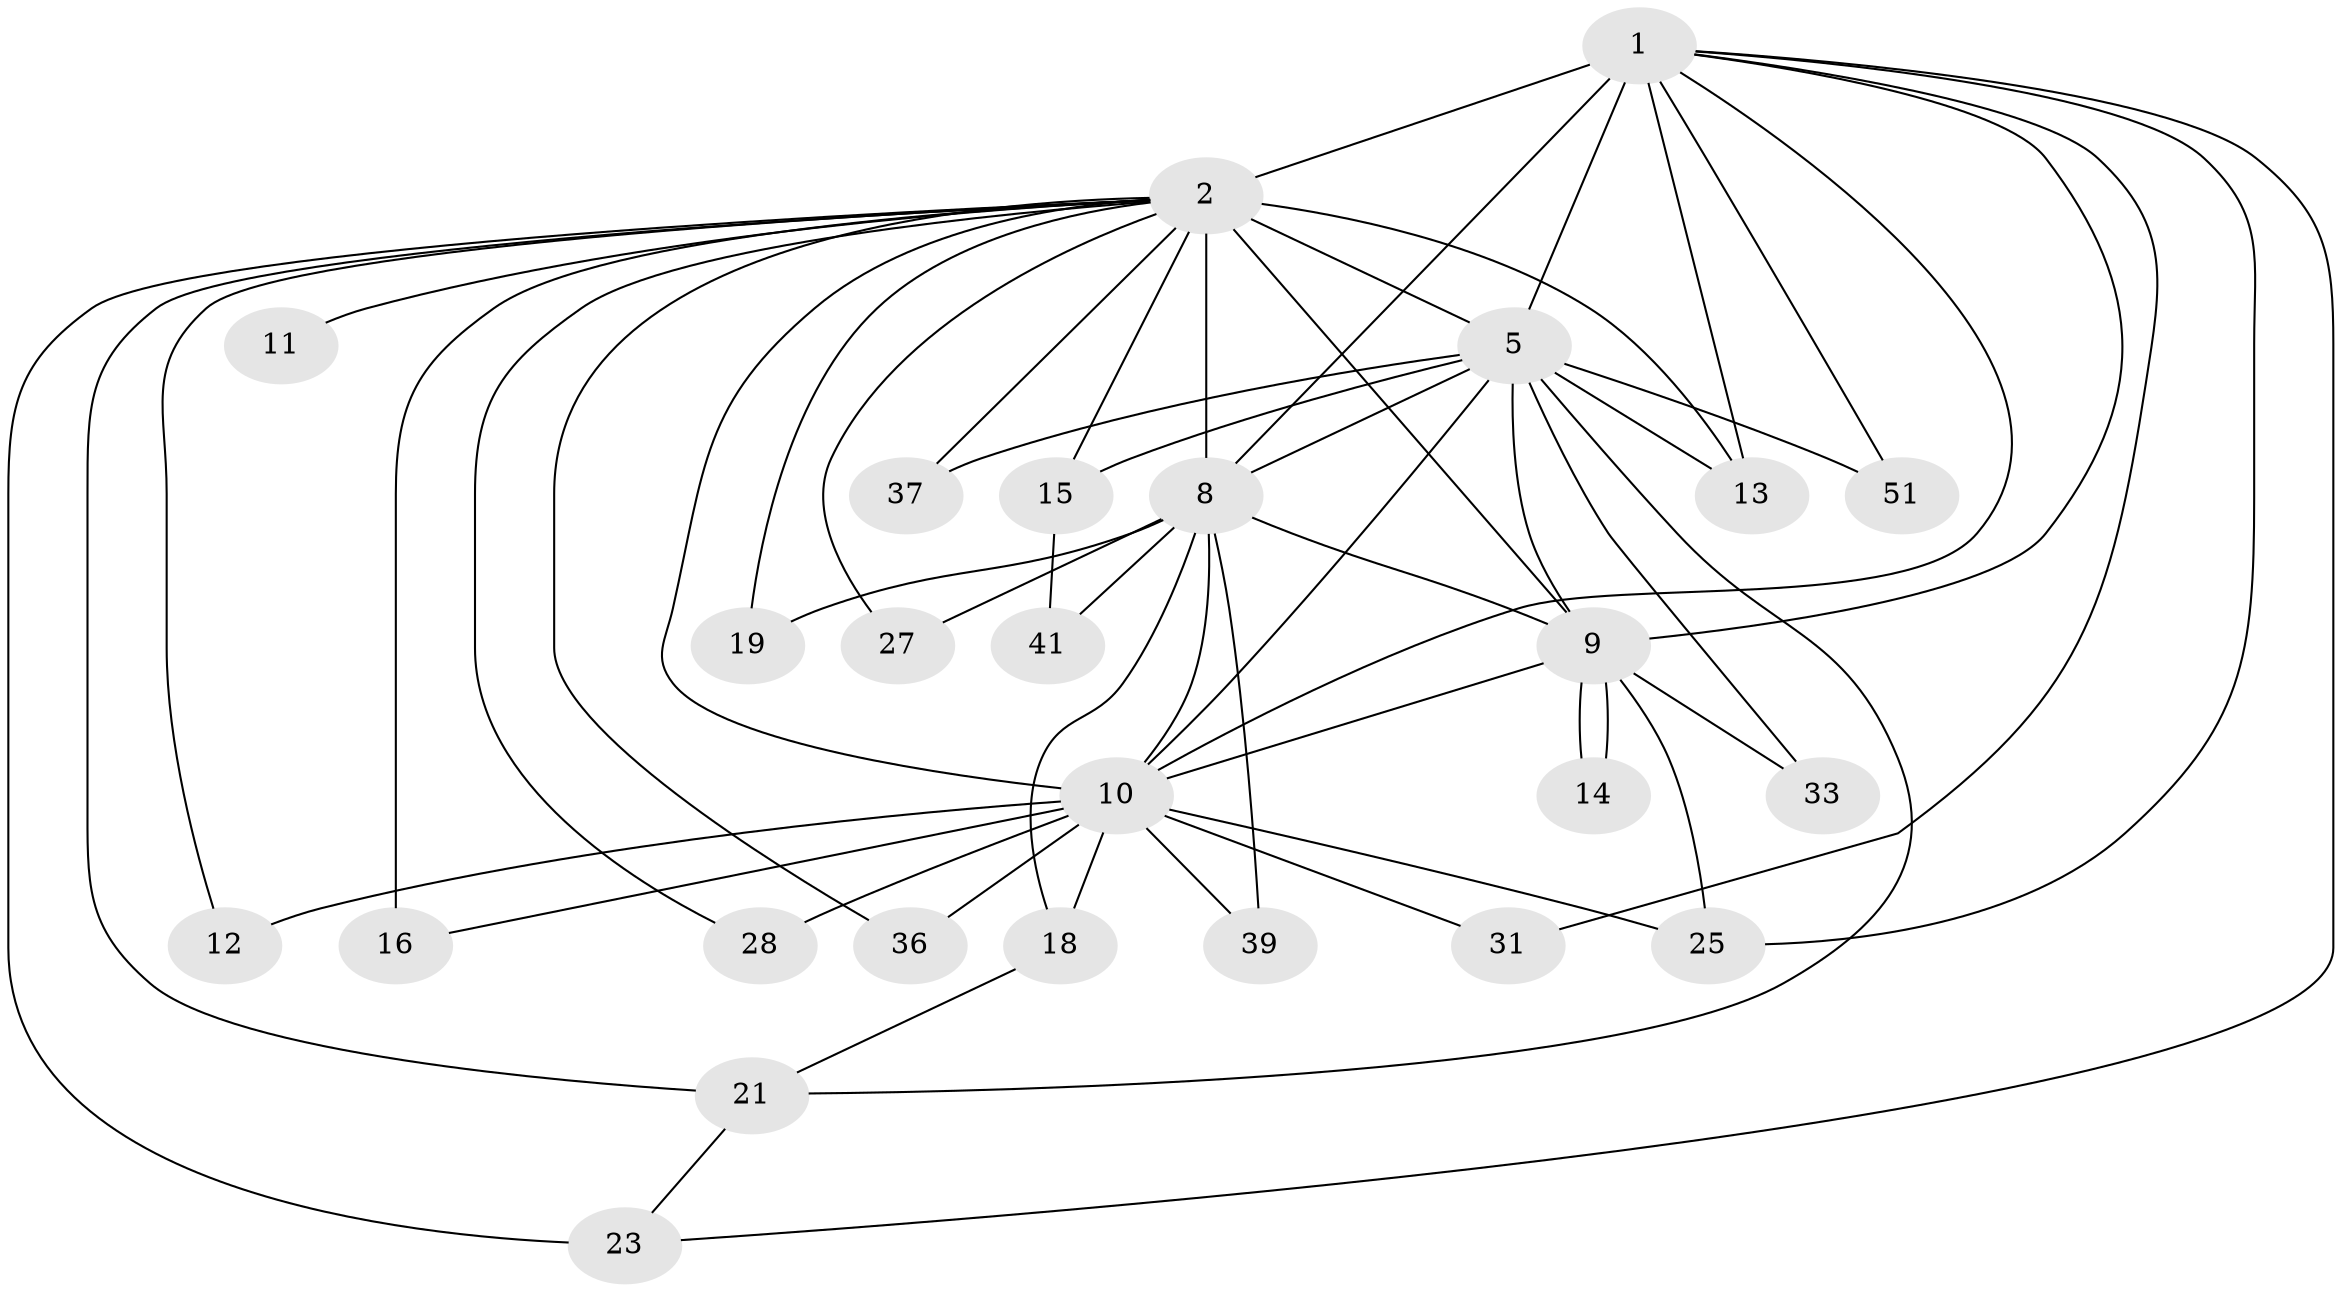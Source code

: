 // original degree distribution, {14: 0.038461538461538464, 11: 0.019230769230769232, 13: 0.038461538461538464, 19: 0.019230769230769232, 20: 0.019230769230769232, 16: 0.019230769230769232, 17: 0.019230769230769232, 23: 0.019230769230769232, 2: 0.5961538461538461, 3: 0.15384615384615385, 4: 0.057692307692307696}
// Generated by graph-tools (version 1.1) at 2025/13/03/09/25 04:13:40]
// undirected, 26 vertices, 58 edges
graph export_dot {
graph [start="1"]
  node [color=gray90,style=filled];
  1;
  2 [super="+3+4+50+6+38"];
  5 [super="+7"];
  8;
  9 [super="+17+32"];
  10 [super="+20"];
  11;
  12;
  13;
  14;
  15;
  16 [super="+42+26"];
  18;
  19;
  21 [super="+35"];
  23 [super="+24"];
  25 [super="+30"];
  27;
  28 [super="+49"];
  31;
  33;
  36;
  37;
  39;
  41;
  51;
  1 -- 2 [weight=4];
  1 -- 5 [weight=2];
  1 -- 8;
  1 -- 9;
  1 -- 10;
  1 -- 13;
  1 -- 31;
  1 -- 51;
  1 -- 23;
  1 -- 25;
  2 -- 5 [weight=11];
  2 -- 8 [weight=5];
  2 -- 9 [weight=7];
  2 -- 10 [weight=8];
  2 -- 36;
  2 -- 37;
  2 -- 11 [weight=2];
  2 -- 16 [weight=2];
  2 -- 21;
  2 -- 23 [weight=2];
  2 -- 28;
  2 -- 12;
  2 -- 13;
  2 -- 15;
  2 -- 19;
  2 -- 27;
  5 -- 8 [weight=2];
  5 -- 9 [weight=3];
  5 -- 10 [weight=2];
  5 -- 13;
  5 -- 33;
  5 -- 37;
  5 -- 15;
  5 -- 51;
  5 -- 21;
  8 -- 9 [weight=2];
  8 -- 10;
  8 -- 18;
  8 -- 19;
  8 -- 27;
  8 -- 39;
  8 -- 41;
  9 -- 10 [weight=2];
  9 -- 14;
  9 -- 14;
  9 -- 25;
  9 -- 33;
  10 -- 12;
  10 -- 18;
  10 -- 25;
  10 -- 28 [weight=2];
  10 -- 31;
  10 -- 36;
  10 -- 39;
  10 -- 16;
  15 -- 41;
  18 -- 21;
  21 -- 23;
}
